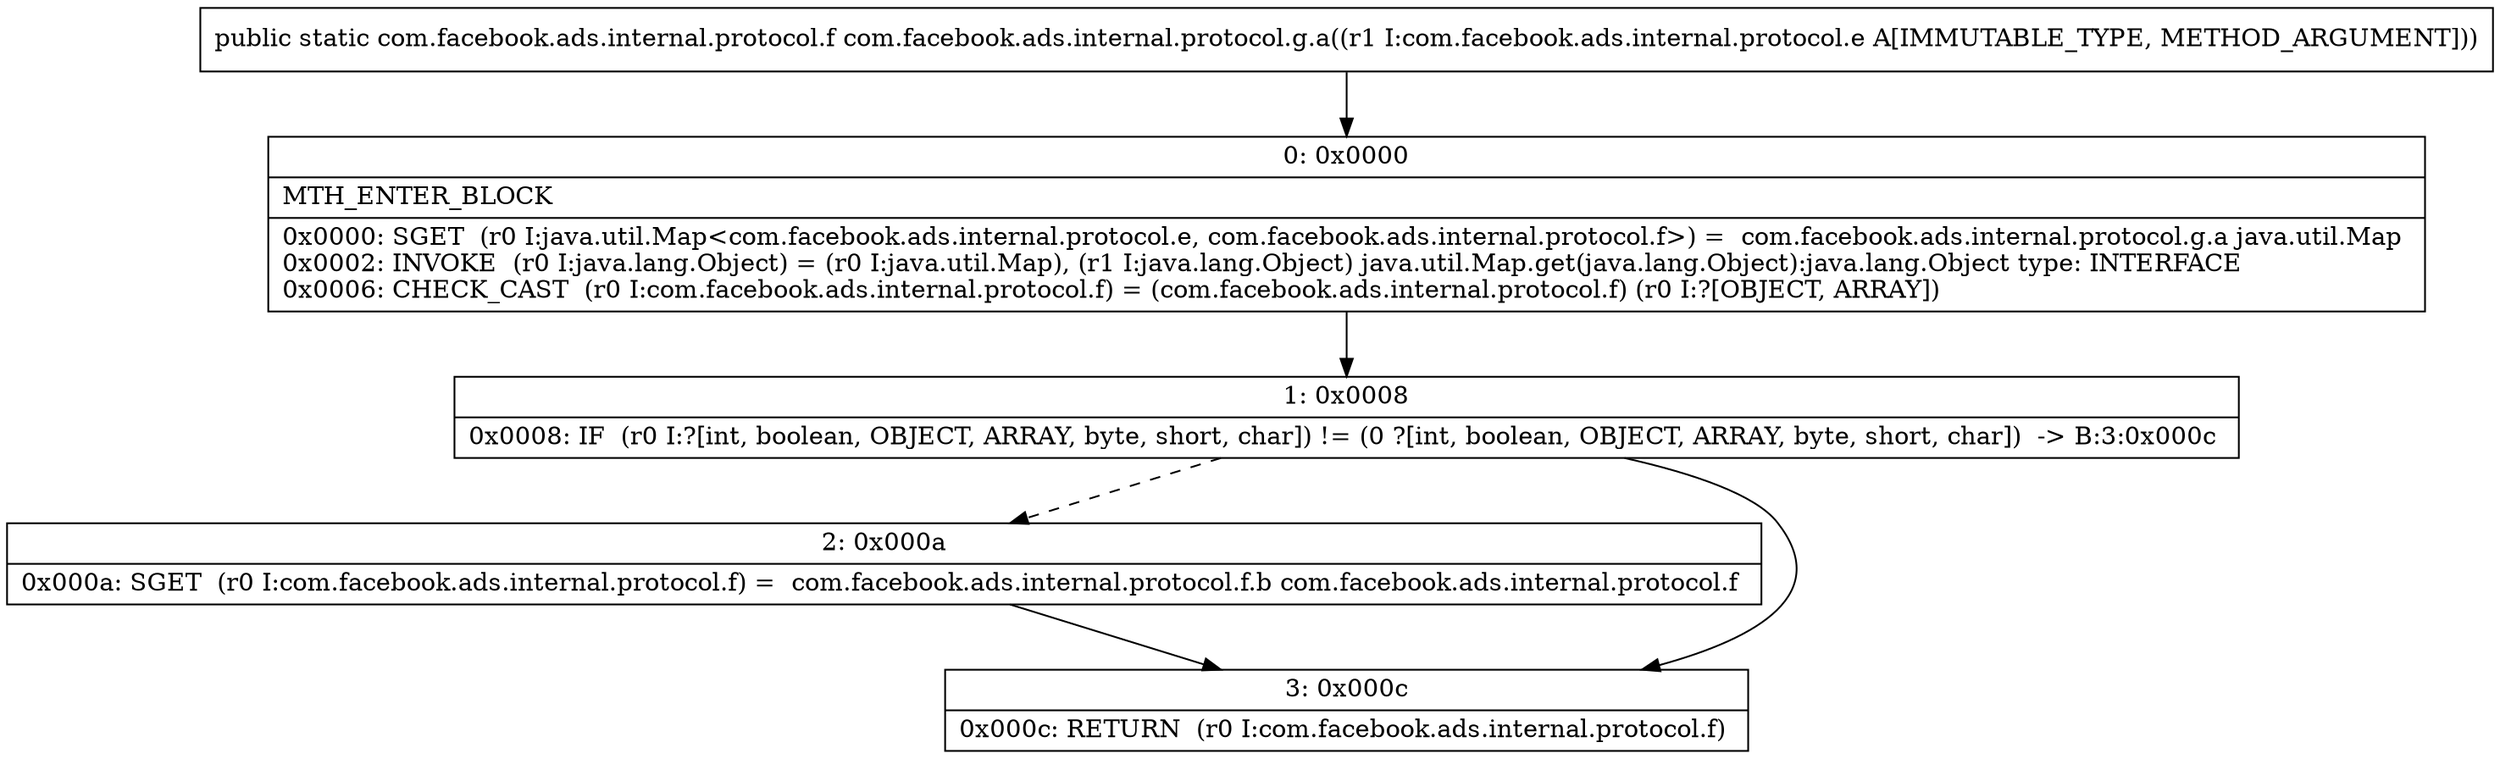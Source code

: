 digraph "CFG forcom.facebook.ads.internal.protocol.g.a(Lcom\/facebook\/ads\/internal\/protocol\/e;)Lcom\/facebook\/ads\/internal\/protocol\/f;" {
Node_0 [shape=record,label="{0\:\ 0x0000|MTH_ENTER_BLOCK\l|0x0000: SGET  (r0 I:java.util.Map\<com.facebook.ads.internal.protocol.e, com.facebook.ads.internal.protocol.f\>) =  com.facebook.ads.internal.protocol.g.a java.util.Map \l0x0002: INVOKE  (r0 I:java.lang.Object) = (r0 I:java.util.Map), (r1 I:java.lang.Object) java.util.Map.get(java.lang.Object):java.lang.Object type: INTERFACE \l0x0006: CHECK_CAST  (r0 I:com.facebook.ads.internal.protocol.f) = (com.facebook.ads.internal.protocol.f) (r0 I:?[OBJECT, ARRAY]) \l}"];
Node_1 [shape=record,label="{1\:\ 0x0008|0x0008: IF  (r0 I:?[int, boolean, OBJECT, ARRAY, byte, short, char]) != (0 ?[int, boolean, OBJECT, ARRAY, byte, short, char])  \-\> B:3:0x000c \l}"];
Node_2 [shape=record,label="{2\:\ 0x000a|0x000a: SGET  (r0 I:com.facebook.ads.internal.protocol.f) =  com.facebook.ads.internal.protocol.f.b com.facebook.ads.internal.protocol.f \l}"];
Node_3 [shape=record,label="{3\:\ 0x000c|0x000c: RETURN  (r0 I:com.facebook.ads.internal.protocol.f) \l}"];
MethodNode[shape=record,label="{public static com.facebook.ads.internal.protocol.f com.facebook.ads.internal.protocol.g.a((r1 I:com.facebook.ads.internal.protocol.e A[IMMUTABLE_TYPE, METHOD_ARGUMENT])) }"];
MethodNode -> Node_0;
Node_0 -> Node_1;
Node_1 -> Node_2[style=dashed];
Node_1 -> Node_3;
Node_2 -> Node_3;
}

